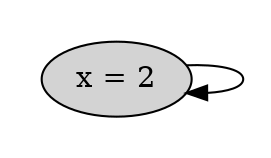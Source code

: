 strict digraph DiskGraph {
nodesep=0.35;
subgraph cluster_graph {
color="white";
-5039642576729477619 [label="x = 2",style = filled]
-5039642576729477619 -> -5039642576729477619 [label="",color="black",fontcolor="black"];
{rank = same; -5039642576729477619;}
}
}